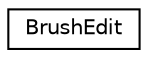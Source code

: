 digraph G
{
  edge [fontname="Helvetica",fontsize="10",labelfontname="Helvetica",labelfontsize="10"];
  node [fontname="Helvetica",fontsize="10",shape=record];
  rankdir=LR;
  Node1 [label="BrushEdit",height=0.2,width=0.4,color="black", fillcolor="white", style="filled",URL="$db/d18/structBrushEdit.html"];
}
